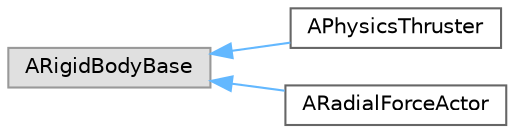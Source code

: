 digraph "Graphical Class Hierarchy"
{
 // INTERACTIVE_SVG=YES
 // LATEX_PDF_SIZE
  bgcolor="transparent";
  edge [fontname=Helvetica,fontsize=10,labelfontname=Helvetica,labelfontsize=10];
  node [fontname=Helvetica,fontsize=10,shape=box,height=0.2,width=0.4];
  rankdir="LR";
  Node0 [id="Node000000",label="ARigidBodyBase",height=0.2,width=0.4,color="grey60", fillcolor="#E0E0E0", style="filled",tooltip=" "];
  Node0 -> Node1 [id="edge2755_Node000000_Node000001",dir="back",color="steelblue1",style="solid",tooltip=" "];
  Node1 [id="Node000001",label="APhysicsThruster",height=0.2,width=0.4,color="grey40", fillcolor="white", style="filled",URL="$dc/d34/classAPhysicsThruster.html",tooltip=" "];
  Node0 -> Node2 [id="edge2756_Node000000_Node000002",dir="back",color="steelblue1",style="solid",tooltip=" "];
  Node2 [id="Node000002",label="ARadialForceActor",height=0.2,width=0.4,color="grey40", fillcolor="white", style="filled",URL="$d8/d70/classARadialForceActor.html",tooltip=" "];
}
